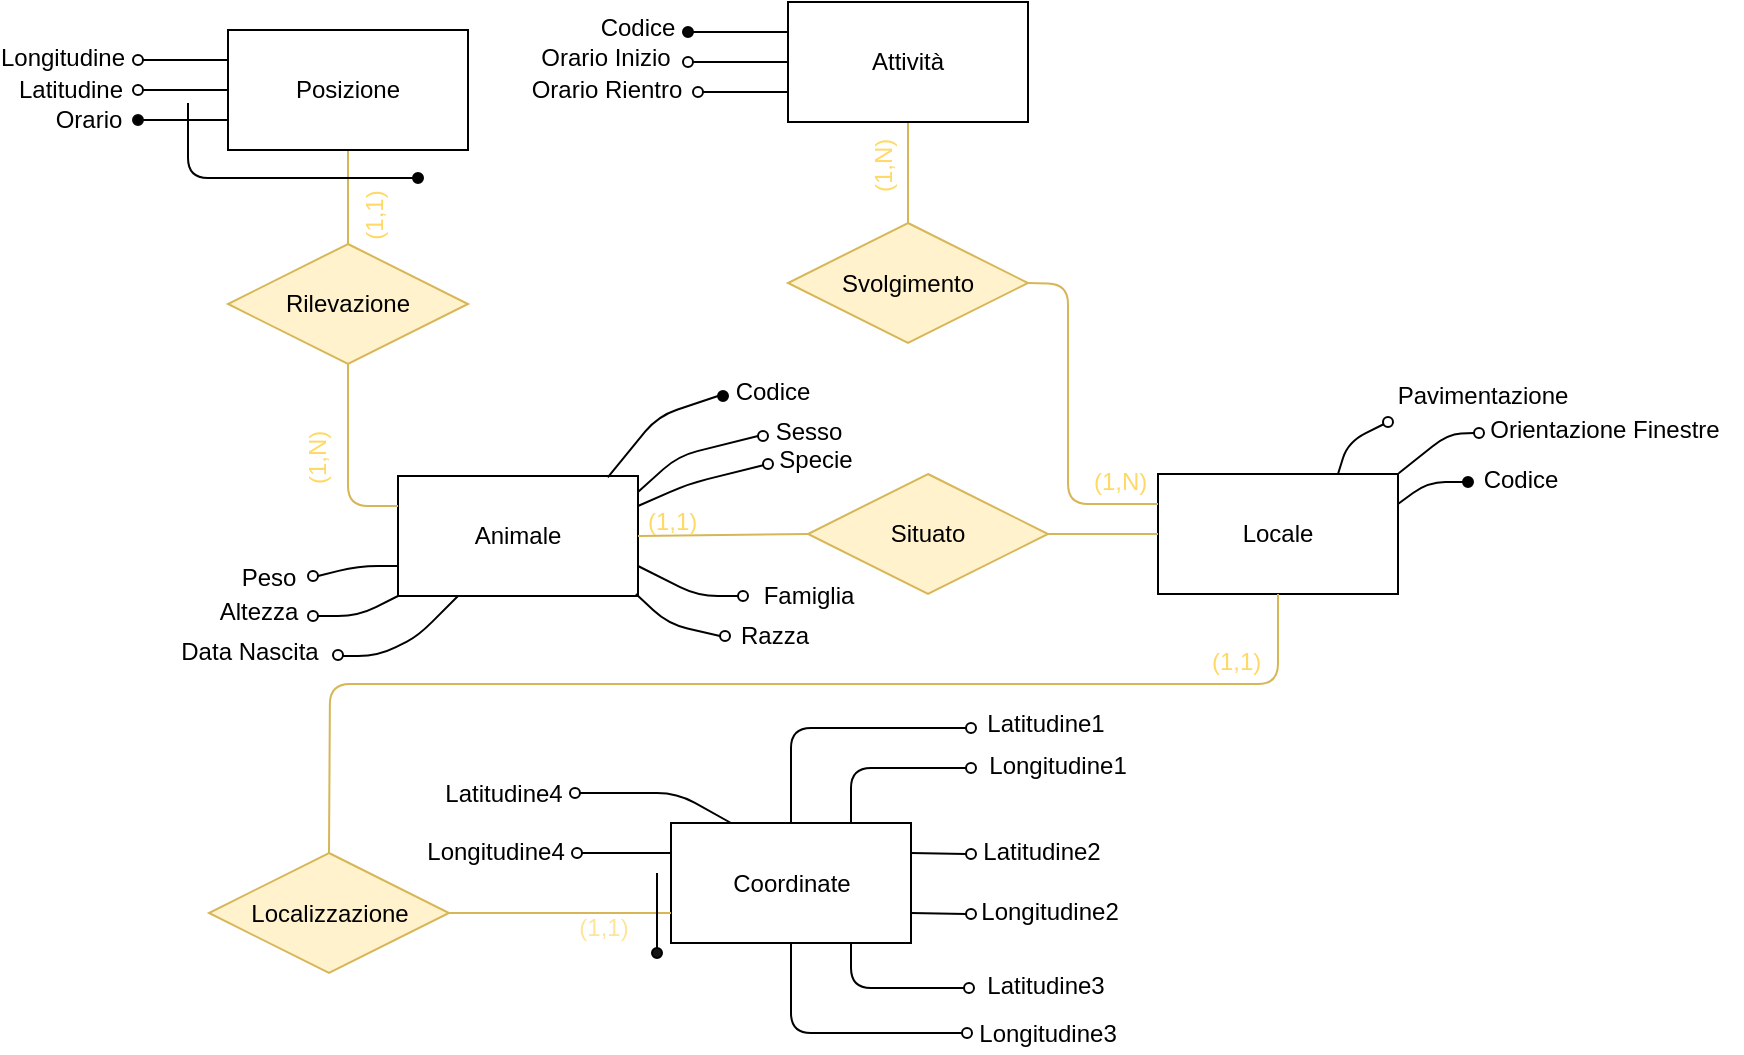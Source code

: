 <mxfile version="12.1.0" type="device" pages="1"><diagram id="N286xA00aJkE12AmxvrS" name="Page-1"><mxGraphModel dx="6730" dy="3113" grid="1" gridSize="10" guides="1" tooltips="1" connect="1" arrows="1" fold="1" page="1" pageScale="1" pageWidth="1169" pageHeight="827" math="0" shadow="0"><root><mxCell id="0"/><mxCell id="1" parent="0"/><mxCell id="lcgIWPVXvWlQj9wDEpkj-25" value="&lt;font style=&quot;font-size: 12px&quot;&gt;Sesso&lt;/font&gt;" style="text;html=1;strokeColor=none;fillColor=none;align=center;verticalAlign=middle;whiteSpace=wrap;rounded=0;" parent="1" vertex="1"><mxGeometry x="592.5" y="1165" width="45" height="20" as="geometry"/></mxCell><mxCell id="lcgIWPVXvWlQj9wDEpkj-40" value="&lt;font style=&quot;font-size: 12px&quot;&gt;Peso&lt;/font&gt;" style="text;html=1;strokeColor=none;fillColor=none;align=center;verticalAlign=middle;whiteSpace=wrap;rounded=0;" parent="1" vertex="1"><mxGeometry x="323" y="1238" width="45" height="20" as="geometry"/></mxCell><mxCell id="Yu1iAKXQhkWqBQkgz5I7-1" value="Animale&lt;br&gt;" style="rounded=0;whiteSpace=wrap;html=1;" parent="1" vertex="1"><mxGeometry x="410" y="1197" width="120" height="60" as="geometry"/></mxCell><mxCell id="Yu1iAKXQhkWqBQkgz5I7-13" value="" style="endArrow=none;html=1;exitX=1;exitY=0.5;exitDx=0;exitDy=0;fillColor=#fff2cc;strokeColor=#d6b656;entryX=0;entryY=0.5;entryDx=0;entryDy=0;" parent="1" source="Yu1iAKXQhkWqBQkgz5I7-1" target="Yu1iAKXQhkWqBQkgz5I7-25" edge="1"><mxGeometry width="50" height="50" relative="1" as="geometry"><mxPoint x="530" y="1257" as="sourcePoint"/><mxPoint x="610" y="1227" as="targetPoint"/></mxGeometry></mxCell><mxCell id="Yu1iAKXQhkWqBQkgz5I7-25" value="Situato" style="rhombus;whiteSpace=wrap;html=1;fillColor=#fff2cc;strokeColor=#d6b656;" parent="1" vertex="1"><mxGeometry x="615" y="1196" width="120" height="60" as="geometry"/></mxCell><mxCell id="Yu1iAKXQhkWqBQkgz5I7-27" value="Locale" style="rounded=0;whiteSpace=wrap;html=1;" parent="1" vertex="1"><mxGeometry x="790" y="1196" width="120" height="60" as="geometry"/></mxCell><mxCell id="Yu1iAKXQhkWqBQkgz5I7-94" value="Svolgimento" style="rhombus;whiteSpace=wrap;html=1;strokeColor=#d6b656;fillColor=#fff2cc;" parent="1" vertex="1"><mxGeometry x="605" y="1070.5" width="120" height="60" as="geometry"/></mxCell><mxCell id="Yu1iAKXQhkWqBQkgz5I7-95" value="Rilevazione" style="rhombus;whiteSpace=wrap;html=1;strokeColor=#d6b656;fillColor=#fff2cc;" parent="1" vertex="1"><mxGeometry x="325" y="1081" width="120" height="60" as="geometry"/></mxCell><mxCell id="Yu1iAKXQhkWqBQkgz5I7-96" value="" style="endArrow=none;html=1;entryX=0.5;entryY=1;entryDx=0;entryDy=0;fillColor=#fff2cc;strokeColor=#d6b656;exitX=0.5;exitY=0;exitDx=0;exitDy=0;" parent="1" source="Yu1iAKXQhkWqBQkgz5I7-94" edge="1"><mxGeometry width="50" height="50" relative="1" as="geometry"><mxPoint x="665" y="1045" as="sourcePoint"/><mxPoint x="665" y="965" as="targetPoint"/></mxGeometry></mxCell><mxCell id="Yu1iAKXQhkWqBQkgz5I7-97" value="" style="endArrow=none;html=1;entryX=0.5;entryY=1;entryDx=0;entryDy=0;fillColor=#fff2cc;strokeColor=#d6b656;exitX=0.5;exitY=0;exitDx=0;exitDy=0;" parent="1" source="Yu1iAKXQhkWqBQkgz5I7-95" target="Yu1iAKXQhkWqBQkgz5I7-98" edge="1"><mxGeometry width="50" height="50" relative="1" as="geometry"><mxPoint x="386" y="1108" as="sourcePoint"/><mxPoint x="385" y="957" as="targetPoint"/></mxGeometry></mxCell><mxCell id="Yu1iAKXQhkWqBQkgz5I7-98" value="Posizione" style="rounded=0;whiteSpace=wrap;html=1;" parent="1" vertex="1"><mxGeometry x="325" y="974" width="120" height="60" as="geometry"/></mxCell><mxCell id="Yu1iAKXQhkWqBQkgz5I7-99" value="Attività" style="rounded=0;whiteSpace=wrap;html=1;" parent="1" vertex="1"><mxGeometry x="605" y="960" width="120" height="60" as="geometry"/></mxCell><mxCell id="lcgIWPVXvWlQj9wDEpkj-18" value="" style="endArrow=none;html=1;exitX=0.874;exitY=0.011;exitDx=0;exitDy=0;exitPerimeter=0;" parent="1" source="Yu1iAKXQhkWqBQkgz5I7-1" edge="1"><mxGeometry width="50" height="50" relative="1" as="geometry"><mxPoint x="510" y="1197" as="sourcePoint"/><mxPoint x="570" y="1157" as="targetPoint"/><Array as="points"><mxPoint x="540" y="1167"/></Array></mxGeometry></mxCell><mxCell id="lcgIWPVXvWlQj9wDEpkj-19" value="" style="ellipse;whiteSpace=wrap;html=1;aspect=fixed;fillColor=#000000;" parent="1" vertex="1"><mxGeometry x="570" y="1154.5" width="5" height="5" as="geometry"/></mxCell><mxCell id="lcgIWPVXvWlQj9wDEpkj-20" value="&lt;font style=&quot;font-size: 12px&quot;&gt;Codice&lt;/font&gt;" style="text;html=1;strokeColor=none;fillColor=none;align=center;verticalAlign=middle;whiteSpace=wrap;rounded=0;" parent="1" vertex="1"><mxGeometry x="575" y="1144.5" width="45" height="20" as="geometry"/></mxCell><mxCell id="lcgIWPVXvWlQj9wDEpkj-21" value="" style="endArrow=none;html=1;exitX=1;exitY=0.133;exitDx=0;exitDy=0;exitPerimeter=0;" parent="1" source="Yu1iAKXQhkWqBQkgz5I7-1" edge="1"><mxGeometry width="50" height="50" relative="1" as="geometry"><mxPoint x="530" y="1217" as="sourcePoint"/><mxPoint x="590" y="1177" as="targetPoint"/><Array as="points"><mxPoint x="550" y="1187"/></Array></mxGeometry></mxCell><mxCell id="lcgIWPVXvWlQj9wDEpkj-22" value="" style="ellipse;whiteSpace=wrap;html=1;aspect=fixed;" parent="1" vertex="1"><mxGeometry x="590.0" y="1174.5" width="5" height="5" as="geometry"/></mxCell><mxCell id="lcgIWPVXvWlQj9wDEpkj-26" value="" style="endArrow=none;html=1;exitX=1;exitY=0.75;exitDx=0;exitDy=0;" parent="1" source="Yu1iAKXQhkWqBQkgz5I7-1" edge="1"><mxGeometry width="50" height="50" relative="1" as="geometry"><mxPoint x="530" y="1287" as="sourcePoint"/><mxPoint x="580" y="1257" as="targetPoint"/><Array as="points"><mxPoint x="560" y="1257"/></Array></mxGeometry></mxCell><mxCell id="lcgIWPVXvWlQj9wDEpkj-27" value="" style="ellipse;whiteSpace=wrap;html=1;aspect=fixed;" parent="1" vertex="1"><mxGeometry x="580.0" y="1254.5" width="5" height="5" as="geometry"/></mxCell><mxCell id="lcgIWPVXvWlQj9wDEpkj-28" value="&lt;font style=&quot;font-size: 12px&quot;&gt;Famiglia&lt;/font&gt;" style="text;html=1;strokeColor=none;fillColor=none;align=center;verticalAlign=middle;whiteSpace=wrap;rounded=0;" parent="1" vertex="1"><mxGeometry x="592.5" y="1247" width="45" height="20" as="geometry"/></mxCell><mxCell id="lcgIWPVXvWlQj9wDEpkj-29" value="" style="endArrow=none;html=1;exitX=0;exitY=0.5;exitDx=0;exitDy=0;" parent="1" source="omtuFhqRoq-IjV9SDQyE-6" edge="1"><mxGeometry width="50" height="50" relative="1" as="geometry"><mxPoint x="573.5" y="1277" as="sourcePoint"/><mxPoint x="529" y="1256" as="targetPoint"/><Array as="points"><mxPoint x="545" y="1271"/></Array></mxGeometry></mxCell><mxCell id="lcgIWPVXvWlQj9wDEpkj-31" value="&lt;font style=&quot;font-size: 12px&quot;&gt;Razza&lt;/font&gt;" style="text;html=1;strokeColor=none;fillColor=none;align=center;verticalAlign=middle;whiteSpace=wrap;rounded=0;" parent="1" vertex="1"><mxGeometry x="576" y="1266.5" width="45" height="20" as="geometry"/></mxCell><mxCell id="lcgIWPVXvWlQj9wDEpkj-32" value="" style="endArrow=none;html=1;entryX=0.25;entryY=1;entryDx=0;entryDy=0;" parent="1" target="Yu1iAKXQhkWqBQkgz5I7-1" edge="1"><mxGeometry width="50" height="50" relative="1" as="geometry"><mxPoint x="380" y="1287" as="sourcePoint"/><mxPoint x="450" y="1257" as="targetPoint"/><Array as="points"><mxPoint x="400" y="1287"/><mxPoint x="420" y="1277"/></Array></mxGeometry></mxCell><mxCell id="lcgIWPVXvWlQj9wDEpkj-33" value="" style="ellipse;whiteSpace=wrap;html=1;aspect=fixed;" parent="1" vertex="1"><mxGeometry x="377.5" y="1284" width="5" height="5" as="geometry"/></mxCell><mxCell id="lcgIWPVXvWlQj9wDEpkj-34" value="&lt;font style=&quot;font-size: 12px&quot;&gt;Data Nascita&lt;/font&gt;" style="text;html=1;strokeColor=none;fillColor=none;align=center;verticalAlign=middle;whiteSpace=wrap;rounded=0;" parent="1" vertex="1"><mxGeometry x="297" y="1275" width="78" height="20" as="geometry"/></mxCell><mxCell id="lcgIWPVXvWlQj9wDEpkj-35" value="" style="endArrow=none;html=1;" parent="1" target="Yu1iAKXQhkWqBQkgz5I7-1" edge="1"><mxGeometry width="50" height="50" relative="1" as="geometry"><mxPoint x="370" y="1267" as="sourcePoint"/><mxPoint x="430" y="1237" as="targetPoint"/><Array as="points"><mxPoint x="390" y="1267"/></Array></mxGeometry></mxCell><mxCell id="lcgIWPVXvWlQj9wDEpkj-36" value="" style="ellipse;whiteSpace=wrap;html=1;aspect=fixed;" parent="1" vertex="1"><mxGeometry x="365.0" y="1264.5" width="5" height="5" as="geometry"/></mxCell><mxCell id="lcgIWPVXvWlQj9wDEpkj-37" value="&lt;font style=&quot;font-size: 12px&quot;&gt;Altezza&lt;/font&gt;" style="text;html=1;strokeColor=none;fillColor=none;align=center;verticalAlign=middle;whiteSpace=wrap;rounded=0;" parent="1" vertex="1"><mxGeometry x="317.5" y="1254.5" width="45" height="20" as="geometry"/></mxCell><mxCell id="lcgIWPVXvWlQj9wDEpkj-38" value="" style="endArrow=none;html=1;entryX=0;entryY=0.75;entryDx=0;entryDy=0;" parent="1" target="Yu1iAKXQhkWqBQkgz5I7-1" edge="1"><mxGeometry width="50" height="50" relative="1" as="geometry"><mxPoint x="370" y="1247" as="sourcePoint"/><mxPoint x="430" y="1237" as="targetPoint"/><Array as="points"><mxPoint x="390" y="1242"/></Array></mxGeometry></mxCell><mxCell id="lcgIWPVXvWlQj9wDEpkj-39" value="" style="ellipse;whiteSpace=wrap;html=1;aspect=fixed;" parent="1" vertex="1"><mxGeometry x="365.0" y="1244.5" width="5" height="5" as="geometry"/></mxCell><mxCell id="lcgIWPVXvWlQj9wDEpkj-84" value="&lt;font style=&quot;font-size: 12px&quot;&gt;Codice&lt;/font&gt;" style="text;html=1;strokeColor=none;fillColor=none;align=center;verticalAlign=middle;whiteSpace=wrap;rounded=0;" parent="1" vertex="1"><mxGeometry x="948.5" y="1188.5" width="45" height="20" as="geometry"/></mxCell><mxCell id="lcgIWPVXvWlQj9wDEpkj-102" value="" style="ellipse;whiteSpace=wrap;html=1;aspect=fixed;" parent="1" vertex="1"><mxGeometry x="948.0" y="1173" width="5" height="5" as="geometry"/></mxCell><mxCell id="lcgIWPVXvWlQj9wDEpkj-103" value="&lt;font style=&quot;font-size: 12px&quot;&gt;Orientazione Finestre&lt;/font&gt;" style="text;html=1;strokeColor=none;fillColor=none;align=center;verticalAlign=middle;whiteSpace=wrap;rounded=0;" parent="1" vertex="1"><mxGeometry x="945" y="1163.5" width="137" height="20" as="geometry"/></mxCell><mxCell id="lcgIWPVXvWlQj9wDEpkj-105" value="&lt;font style=&quot;font-size: 12px&quot;&gt;Pavimentazione&lt;/font&gt;" style="text;html=1;strokeColor=none;fillColor=none;align=center;verticalAlign=middle;whiteSpace=wrap;rounded=0;" parent="1" vertex="1"><mxGeometry x="929.5" y="1147" width="45" height="20" as="geometry"/></mxCell><mxCell id="Jm9o6r41oGmRNSxybvqg-206" value="" style="endArrow=none;html=1;entryX=0;entryY=0.25;entryDx=0;entryDy=0;" parent="1" source="tpmajVjIQGdeKV2Z3qNu-2" target="Yu1iAKXQhkWqBQkgz5I7-98" edge="1"><mxGeometry width="50" height="50" relative="1" as="geometry"><mxPoint x="280" y="989.0" as="sourcePoint"/><mxPoint x="325" y="964" as="targetPoint"/></mxGeometry></mxCell><mxCell id="Jm9o6r41oGmRNSxybvqg-207" value="" style="endArrow=none;html=1;" parent="1" source="tpmajVjIQGdeKV2Z3qNu-3" edge="1"><mxGeometry width="50" height="50" relative="1" as="geometry"><mxPoint x="280" y="1004.0" as="sourcePoint"/><mxPoint x="325" y="1004" as="targetPoint"/></mxGeometry></mxCell><mxCell id="Jm9o6r41oGmRNSxybvqg-209" value="" style="endArrow=none;html=1;entryX=0;entryY=0.75;entryDx=0;entryDy=0;" parent="1" source="jepXnJmce8L1VkRJNo3c-26" target="Yu1iAKXQhkWqBQkgz5I7-98" edge="1"><mxGeometry width="50" height="50" relative="1" as="geometry"><mxPoint x="280" y="1019" as="sourcePoint"/><mxPoint x="325" y="1014" as="targetPoint"/></mxGeometry></mxCell><mxCell id="Jm9o6r41oGmRNSxybvqg-216" value="" style="endArrow=none;html=1;" parent="1" source="zom-mO-vnvJxJidYGtsn-53" edge="1"><mxGeometry width="50" height="50" relative="1" as="geometry"><mxPoint x="420" y="1048" as="sourcePoint"/><mxPoint x="305" y="1010.5" as="targetPoint"/><Array as="points"><mxPoint x="305" y="1048"/></Array></mxGeometry></mxCell><mxCell id="Jm9o6r41oGmRNSxybvqg-218" value="" style="endArrow=none;html=1;entryX=0;entryY=0.25;entryDx=0;entryDy=0;" parent="1" source="Jm9o6r41oGmRNSxybvqg-221" target="Yu1iAKXQhkWqBQkgz5I7-99" edge="1"><mxGeometry width="50" height="50" relative="1" as="geometry"><mxPoint x="555" y="975" as="sourcePoint"/><mxPoint x="605" y="960" as="targetPoint"/></mxGeometry></mxCell><mxCell id="Jm9o6r41oGmRNSxybvqg-219" value="" style="endArrow=none;html=1;entryX=0;entryY=0.5;entryDx=0;entryDy=0;" parent="1" source="Jm9o6r41oGmRNSxybvqg-222" target="Yu1iAKXQhkWqBQkgz5I7-99" edge="1"><mxGeometry width="50" height="50" relative="1" as="geometry"><mxPoint x="555" y="990" as="sourcePoint"/><mxPoint x="565" y="1020" as="targetPoint"/></mxGeometry></mxCell><mxCell id="Jm9o6r41oGmRNSxybvqg-220" value="" style="endArrow=none;html=1;entryX=0;entryY=0.75;entryDx=0;entryDy=0;" parent="1" source="rpBS0vO4V83yXM3en2gu-6" target="Yu1iAKXQhkWqBQkgz5I7-99" edge="1"><mxGeometry width="50" height="50" relative="1" as="geometry"><mxPoint x="560" y="1005" as="sourcePoint"/><mxPoint x="565" y="1020" as="targetPoint"/><Array as="points"><mxPoint x="580" y="1005"/></Array></mxGeometry></mxCell><mxCell id="Jm9o6r41oGmRNSxybvqg-221" value="" style="ellipse;whiteSpace=wrap;html=1;aspect=fixed;fillColor=#080808;" parent="1" vertex="1"><mxGeometry x="552.5" y="972.5" width="5" height="5" as="geometry"/></mxCell><mxCell id="Jm9o6r41oGmRNSxybvqg-222" value="" style="ellipse;whiteSpace=wrap;html=1;aspect=fixed;fillColor=none;" parent="1" vertex="1"><mxGeometry x="552.5" y="987.5" width="5" height="5" as="geometry"/></mxCell><mxCell id="Jm9o6r41oGmRNSxybvqg-224" value="Codice" style="text;html=1;strokeColor=none;fillColor=none;align=center;verticalAlign=middle;whiteSpace=wrap;rounded=0;" parent="1" vertex="1"><mxGeometry x="510" y="962.5" width="40" height="20" as="geometry"/></mxCell><mxCell id="Jm9o6r41oGmRNSxybvqg-225" value="Orario Inizio" style="text;html=1;strokeColor=none;fillColor=none;align=center;verticalAlign=middle;whiteSpace=wrap;rounded=0;" parent="1" vertex="1"><mxGeometry x="475" y="978" width="78" height="20" as="geometry"/></mxCell><mxCell id="Jm9o6r41oGmRNSxybvqg-226" value="Orario Rientro" style="text;html=1;strokeColor=none;fillColor=none;align=center;verticalAlign=middle;whiteSpace=wrap;rounded=0;" parent="1" vertex="1"><mxGeometry x="472" y="994" width="85" height="20" as="geometry"/></mxCell><mxCell id="lZLJIxHPjuC8n5wMZLHl-18" value="(1,1)" style="text;html=1;resizable=0;points=[];autosize=1;align=left;verticalAlign=top;spacingTop=-4;fontColor=#FFD966;" parent="1" vertex="1"><mxGeometry x="533" y="1210" width="40" height="20" as="geometry"/></mxCell><mxCell id="lZLJIxHPjuC8n5wMZLHl-121" value="(1,N)" style="text;html=1;resizable=0;points=[];autosize=1;align=left;verticalAlign=top;spacingTop=-4;rotation=-90;fontColor=#FFD966;" parent="1" vertex="1"><mxGeometry x="350" y="1173" width="40" height="20" as="geometry"/></mxCell><mxCell id="lZLJIxHPjuC8n5wMZLHl-122" value="(1,1)" style="text;html=1;align=center;verticalAlign=middle;whiteSpace=wrap;rounded=0;rotation=-90;labelBorderColor=none;labelBackgroundColor=none;fontColor=#FFD966;" parent="1" vertex="1"><mxGeometry x="378" y="1056.5" width="40" height="20" as="geometry"/></mxCell><mxCell id="lZLJIxHPjuC8n5wMZLHl-124" value="(1,N)" style="text;html=1;resizable=0;points=[];autosize=1;align=left;verticalAlign=top;spacingTop=-4;rotation=-90;fontColor=#FFD966;" parent="1" vertex="1"><mxGeometry x="632.5" y="1027.5" width="40" height="20" as="geometry"/></mxCell><mxCell id="omtuFhqRoq-IjV9SDQyE-6" value="" style="ellipse;whiteSpace=wrap;html=1;aspect=fixed;" parent="1" vertex="1"><mxGeometry x="571.0" y="1274.5" width="5" height="5" as="geometry"/></mxCell><mxCell id="zom-mO-vnvJxJidYGtsn-35" value="" style="endArrow=none;html=1;exitX=1;exitY=0.25;exitDx=0;exitDy=0;" parent="1" source="Yu1iAKXQhkWqBQkgz5I7-27" target="zom-mO-vnvJxJidYGtsn-37" edge="1"><mxGeometry width="50" height="50" relative="1" as="geometry"><mxPoint x="935" y="1230" as="sourcePoint"/><mxPoint x="945" y="1200" as="targetPoint"/><Array as="points"><mxPoint x="925" y="1200"/></Array></mxGeometry></mxCell><mxCell id="zom-mO-vnvJxJidYGtsn-37" value="" style="ellipse;whiteSpace=wrap;html=1;aspect=fixed;fillColor=#000000;" parent="1" vertex="1"><mxGeometry x="942.5" y="1197.5" width="5" height="5" as="geometry"/></mxCell><mxCell id="zom-mO-vnvJxJidYGtsn-38" value="" style="endArrow=none;html=1;exitX=0.75;exitY=0;exitDx=0;exitDy=0;" parent="1" source="Yu1iAKXQhkWqBQkgz5I7-27" target="zom-mO-vnvJxJidYGtsn-39" edge="1"><mxGeometry width="50" height="50" relative="1" as="geometry"><mxPoint x="855" y="1180" as="sourcePoint"/><mxPoint x="905" y="1170" as="targetPoint"/><Array as="points"><mxPoint x="885" y="1180"/></Array></mxGeometry></mxCell><mxCell id="zom-mO-vnvJxJidYGtsn-39" value="" style="ellipse;whiteSpace=wrap;html=1;aspect=fixed;" parent="1" vertex="1"><mxGeometry x="902.5" y="1167.5" width="5" height="5" as="geometry"/></mxCell><mxCell id="zom-mO-vnvJxJidYGtsn-40" value="" style="endArrow=none;html=1;exitX=1.003;exitY=-0.007;exitDx=0;exitDy=0;exitPerimeter=0;entryX=0;entryY=0.5;entryDx=0;entryDy=0;" parent="1" source="Yu1iAKXQhkWqBQkgz5I7-27" target="lcgIWPVXvWlQj9wDEpkj-102" edge="1"><mxGeometry width="50" height="50" relative="1" as="geometry"><mxPoint x="965" y="1330" as="sourcePoint"/><mxPoint x="925" y="1180" as="targetPoint"/><Array as="points"><mxPoint x="935" y="1176"/></Array></mxGeometry></mxCell><mxCell id="zom-mO-vnvJxJidYGtsn-53" value="" style="ellipse;whiteSpace=wrap;html=1;aspect=fixed;fillColor=#000000;" parent="1" vertex="1"><mxGeometry x="417.5" y="1045.5" width="5" height="5" as="geometry"/></mxCell><mxCell id="1iHg9NwbfmoomTsqQBr0-1" value="" style="endArrow=none;html=1;exitX=1;exitY=0.25;exitDx=0;exitDy=0;" parent="1" source="Yu1iAKXQhkWqBQkgz5I7-1" target="1iHg9NwbfmoomTsqQBr0-2" edge="1"><mxGeometry width="50" height="50" relative="1" as="geometry"><mxPoint x="645" y="1211" as="sourcePoint"/><mxPoint x="595" y="1191" as="targetPoint"/><Array as="points"><mxPoint x="555" y="1201"/></Array></mxGeometry></mxCell><mxCell id="1iHg9NwbfmoomTsqQBr0-2" value="" style="ellipse;whiteSpace=wrap;html=1;aspect=fixed;" parent="1" vertex="1"><mxGeometry x="592.5" y="1188.5" width="5" height="5" as="geometry"/></mxCell><mxCell id="1iHg9NwbfmoomTsqQBr0-3" value="Specie" style="text;html=1;strokeColor=none;fillColor=none;align=center;verticalAlign=middle;whiteSpace=wrap;rounded=0;" parent="1" vertex="1"><mxGeometry x="598.5" y="1178.5" width="40" height="20" as="geometry"/></mxCell><mxCell id="jepXnJmce8L1VkRJNo3c-26" value="" style="ellipse;whiteSpace=wrap;html=1;aspect=fixed;fillColor=#000000;strokeColor=#080808;" parent="1" vertex="1"><mxGeometry x="277.5" y="1016.5" width="5" height="5" as="geometry"/></mxCell><mxCell id="rpBS0vO4V83yXM3en2gu-6" value="" style="ellipse;whiteSpace=wrap;html=1;aspect=fixed;" parent="1" vertex="1"><mxGeometry x="557.5" y="1002.5" width="5" height="5" as="geometry"/></mxCell><mxCell id="OHIbap_DLzFB4q_u1Uzm-1" value="Coordinate" style="rounded=0;whiteSpace=wrap;html=1;" parent="1" vertex="1"><mxGeometry x="546.5" y="1370.5" width="120" height="60" as="geometry"/></mxCell><mxCell id="OHIbap_DLzFB4q_u1Uzm-2" value="" style="endArrow=none;html=1;exitX=0.75;exitY=0;exitDx=0;exitDy=0;" parent="1" source="OHIbap_DLzFB4q_u1Uzm-1" target="OHIbap_DLzFB4q_u1Uzm-5" edge="1"><mxGeometry width="50" height="50" relative="1" as="geometry"><mxPoint x="586.5" y="1363" as="sourcePoint"/><mxPoint x="696.5" y="1343" as="targetPoint"/><Array as="points"><mxPoint x="636.5" y="1343"/></Array></mxGeometry></mxCell><mxCell id="OHIbap_DLzFB4q_u1Uzm-3" value="" style="endArrow=none;html=1;exitX=1;exitY=0.25;exitDx=0;exitDy=0;" parent="1" source="OHIbap_DLzFB4q_u1Uzm-1" target="OHIbap_DLzFB4q_u1Uzm-10" edge="1"><mxGeometry width="50" height="50" relative="1" as="geometry"><mxPoint x="726.5" y="1413" as="sourcePoint"/><mxPoint x="696.5" y="1386" as="targetPoint"/></mxGeometry></mxCell><mxCell id="OHIbap_DLzFB4q_u1Uzm-4" value="" style="endArrow=none;html=1;exitX=1;exitY=0.75;exitDx=0;exitDy=0;" parent="1" source="OHIbap_DLzFB4q_u1Uzm-1" target="OHIbap_DLzFB4q_u1Uzm-13" edge="1"><mxGeometry width="50" height="50" relative="1" as="geometry"><mxPoint x="746.5" y="1463" as="sourcePoint"/><mxPoint x="696.5" y="1416" as="targetPoint"/></mxGeometry></mxCell><mxCell id="OHIbap_DLzFB4q_u1Uzm-5" value="" style="ellipse;whiteSpace=wrap;html=1;aspect=fixed;fillColor=none;" parent="1" vertex="1"><mxGeometry x="694" y="1340.5" width="5" height="5" as="geometry"/></mxCell><mxCell id="OHIbap_DLzFB4q_u1Uzm-6" value="" style="endArrow=none;html=1;exitX=0.5;exitY=0;exitDx=0;exitDy=0;" parent="1" source="OHIbap_DLzFB4q_u1Uzm-1" target="OHIbap_DLzFB4q_u1Uzm-7" edge="1"><mxGeometry width="50" height="50" relative="1" as="geometry"><mxPoint x="586.5" y="1333" as="sourcePoint"/><mxPoint x="696.5" y="1323" as="targetPoint"/><Array as="points"><mxPoint x="606.5" y="1323"/></Array></mxGeometry></mxCell><mxCell id="OHIbap_DLzFB4q_u1Uzm-7" value="" style="ellipse;whiteSpace=wrap;html=1;aspect=fixed;fillColor=none;" parent="1" vertex="1"><mxGeometry x="694" y="1320.5" width="5" height="5" as="geometry"/></mxCell><mxCell id="OHIbap_DLzFB4q_u1Uzm-8" value="Latitudine1" style="text;html=1;strokeColor=none;fillColor=none;align=center;verticalAlign=middle;whiteSpace=wrap;rounded=0;" parent="1" vertex="1"><mxGeometry x="713.5" y="1311" width="40" height="20" as="geometry"/></mxCell><mxCell id="OHIbap_DLzFB4q_u1Uzm-9" value="Longitudine1" style="text;html=1;strokeColor=none;fillColor=none;align=center;verticalAlign=middle;whiteSpace=wrap;rounded=0;" parent="1" vertex="1"><mxGeometry x="719.5" y="1332" width="40" height="20" as="geometry"/></mxCell><mxCell id="OHIbap_DLzFB4q_u1Uzm-10" value="" style="ellipse;whiteSpace=wrap;html=1;aspect=fixed;fillColor=none;" parent="1" vertex="1"><mxGeometry x="694" y="1383.5" width="5" height="5" as="geometry"/></mxCell><mxCell id="OHIbap_DLzFB4q_u1Uzm-11" value="Latitudine2" style="text;html=1;strokeColor=none;fillColor=none;align=center;verticalAlign=middle;whiteSpace=wrap;rounded=0;" parent="1" vertex="1"><mxGeometry x="711.5" y="1373.5" width="40" height="23" as="geometry"/></mxCell><mxCell id="OHIbap_DLzFB4q_u1Uzm-12" value="Longitudine2" style="text;html=1;strokeColor=none;fillColor=none;align=center;verticalAlign=middle;whiteSpace=wrap;rounded=0;" parent="1" vertex="1"><mxGeometry x="715.5" y="1404.5" width="40" height="21" as="geometry"/></mxCell><mxCell id="OHIbap_DLzFB4q_u1Uzm-13" value="" style="ellipse;whiteSpace=wrap;html=1;aspect=fixed;fillColor=none;" parent="1" vertex="1"><mxGeometry x="694" y="1413.5" width="5" height="5" as="geometry"/></mxCell><mxCell id="OHIbap_DLzFB4q_u1Uzm-17" value="" style="endArrow=none;html=1;entryX=0.75;entryY=1;entryDx=0;entryDy=0;" parent="1" source="OHIbap_DLzFB4q_u1Uzm-18" target="OHIbap_DLzFB4q_u1Uzm-1" edge="1"><mxGeometry width="50" height="50" relative="1" as="geometry"><mxPoint x="696.5" y="1453" as="sourcePoint"/><mxPoint x="626.5" y="1463" as="targetPoint"/><Array as="points"><mxPoint x="636.5" y="1453"/></Array></mxGeometry></mxCell><mxCell id="OHIbap_DLzFB4q_u1Uzm-18" value="" style="ellipse;whiteSpace=wrap;html=1;aspect=fixed;fillColor=none;" parent="1" vertex="1"><mxGeometry x="693.0" y="1450.5" width="5" height="5" as="geometry"/></mxCell><mxCell id="OHIbap_DLzFB4q_u1Uzm-19" value="Latitudine3" style="text;html=1;strokeColor=none;fillColor=none;align=center;verticalAlign=middle;whiteSpace=wrap;rounded=0;" parent="1" vertex="1"><mxGeometry x="713.5" y="1442" width="40" height="20" as="geometry"/></mxCell><mxCell id="OHIbap_DLzFB4q_u1Uzm-20" value="" style="endArrow=none;html=1;strokeColor=#000000;entryX=0.5;entryY=1;entryDx=0;entryDy=0;" parent="1" source="OHIbap_DLzFB4q_u1Uzm-21" target="OHIbap_DLzFB4q_u1Uzm-1" edge="1"><mxGeometry width="50" height="50" relative="1" as="geometry"><mxPoint x="689.5" y="1475.5" as="sourcePoint"/><mxPoint x="549.5" y="1425.5" as="targetPoint"/><Array as="points"><mxPoint x="606.5" y="1475.5"/></Array></mxGeometry></mxCell><mxCell id="OHIbap_DLzFB4q_u1Uzm-21" value="" style="ellipse;whiteSpace=wrap;html=1;aspect=fixed;" parent="1" vertex="1"><mxGeometry x="692" y="1473" width="5" height="5" as="geometry"/></mxCell><mxCell id="OHIbap_DLzFB4q_u1Uzm-22" value="Longitudine3" style="text;html=1;strokeColor=none;fillColor=none;align=center;verticalAlign=middle;whiteSpace=wrap;rounded=0;" parent="1" vertex="1"><mxGeometry x="714.5" y="1465.5" width="40" height="20" as="geometry"/></mxCell><mxCell id="OHIbap_DLzFB4q_u1Uzm-25" value="" style="endArrow=none;html=1;strokeColor=#000000;exitX=0.25;exitY=0;exitDx=0;exitDy=0;" parent="1" source="OHIbap_DLzFB4q_u1Uzm-1" target="OHIbap_DLzFB4q_u1Uzm-29" edge="1"><mxGeometry width="50" height="50" relative="1" as="geometry"><mxPoint x="519.5" y="1315.5" as="sourcePoint"/><mxPoint x="498.5" y="1355.5" as="targetPoint"/><Array as="points"><mxPoint x="549.5" y="1355.5"/></Array></mxGeometry></mxCell><mxCell id="OHIbap_DLzFB4q_u1Uzm-27" value="Latitudine4" style="text;html=1;strokeColor=none;fillColor=none;align=center;verticalAlign=middle;whiteSpace=wrap;rounded=0;" parent="1" vertex="1"><mxGeometry x="442.5" y="1345.5" width="40" height="20" as="geometry"/></mxCell><mxCell id="OHIbap_DLzFB4q_u1Uzm-28" value="" style="endArrow=none;html=1;strokeColor=#000000;entryX=0;entryY=0.25;entryDx=0;entryDy=0;" parent="1" source="OHIbap_DLzFB4q_u1Uzm-32" target="OHIbap_DLzFB4q_u1Uzm-1" edge="1"><mxGeometry width="50" height="50" relative="1" as="geometry"><mxPoint x="499.5" y="1385.5" as="sourcePoint"/><mxPoint x="529.5" y="1375.5" as="targetPoint"/></mxGeometry></mxCell><mxCell id="OHIbap_DLzFB4q_u1Uzm-29" value="" style="ellipse;whiteSpace=wrap;html=1;aspect=fixed;fillColor=none;" parent="1" vertex="1"><mxGeometry x="496" y="1353" width="5" height="5" as="geometry"/></mxCell><mxCell id="OHIbap_DLzFB4q_u1Uzm-32" value="" style="ellipse;whiteSpace=wrap;html=1;aspect=fixed;fillColor=none;" parent="1" vertex="1"><mxGeometry x="497" y="1383" width="5" height="5" as="geometry"/></mxCell><mxCell id="OHIbap_DLzFB4q_u1Uzm-33" value="Longitudine4" style="text;html=1;strokeColor=none;fillColor=none;align=center;verticalAlign=middle;whiteSpace=wrap;rounded=0;" parent="1" vertex="1"><mxGeometry x="438.5" y="1375" width="40" height="20" as="geometry"/></mxCell><mxCell id="OHIbap_DLzFB4q_u1Uzm-36" value="Localizzazione" style="rhombus;whiteSpace=wrap;html=1;strokeColor=#d6b656;fillColor=#fff2cc;" parent="1" vertex="1"><mxGeometry x="315.5" y="1385.5" width="120" height="60" as="geometry"/></mxCell><mxCell id="OHIbap_DLzFB4q_u1Uzm-37" value="" style="endArrow=none;html=1;strokeColor=#d6b656;exitX=1;exitY=0.5;exitDx=0;exitDy=0;entryX=0;entryY=0.75;entryDx=0;entryDy=0;fillColor=#fff2cc;" parent="1" source="OHIbap_DLzFB4q_u1Uzm-36" target="OHIbap_DLzFB4q_u1Uzm-1" edge="1"><mxGeometry width="50" height="50" relative="1" as="geometry"><mxPoint x="509.5" y="1495.5" as="sourcePoint"/><mxPoint x="559.5" y="1445.5" as="targetPoint"/></mxGeometry></mxCell><mxCell id="OHIbap_DLzFB4q_u1Uzm-39" value="&lt;font color=&quot;#ffe599&quot;&gt;(1,1)&lt;/font&gt;" style="text;html=1;strokeColor=none;fillColor=none;align=center;verticalAlign=middle;whiteSpace=wrap;rounded=0;" parent="1" vertex="1"><mxGeometry x="493" y="1413" width="40" height="20" as="geometry"/></mxCell><mxCell id="OHIbap_DLzFB4q_u1Uzm-41" value="" style="endArrow=none;html=1;strokeColor=#000000;" parent="1" source="OHIbap_DLzFB4q_u1Uzm-42" edge="1"><mxGeometry width="50" height="50" relative="1" as="geometry"><mxPoint x="539.5" y="1435.5" as="sourcePoint"/><mxPoint x="539.5" y="1395.5" as="targetPoint"/></mxGeometry></mxCell><mxCell id="OHIbap_DLzFB4q_u1Uzm-42" value="" style="ellipse;whiteSpace=wrap;html=1;aspect=fixed;fillColor=#141414;" parent="1" vertex="1"><mxGeometry x="537" y="1433" width="5" height="5" as="geometry"/></mxCell><mxCell id="tpmajVjIQGdeKV2Z3qNu-2" value="" style="ellipse;whiteSpace=wrap;html=1;aspect=fixed;" parent="1" vertex="1"><mxGeometry x="277.5" y="986.5" width="5" height="5" as="geometry"/></mxCell><mxCell id="tpmajVjIQGdeKV2Z3qNu-3" value="" style="ellipse;whiteSpace=wrap;html=1;aspect=fixed;" parent="1" vertex="1"><mxGeometry x="277.5" y="1001.5" width="5" height="5" as="geometry"/></mxCell><mxCell id="tpmajVjIQGdeKV2Z3qNu-4" value="&lt;font style=&quot;font-size: 12px&quot;&gt;Orario&lt;/font&gt;" style="text;html=1;strokeColor=none;fillColor=none;align=center;verticalAlign=middle;whiteSpace=wrap;rounded=0;" parent="1" vertex="1"><mxGeometry x="232.5" y="1009" width="45" height="20" as="geometry"/></mxCell><mxCell id="tpmajVjIQGdeKV2Z3qNu-5" value="Latitudine" style="text;html=1;strokeColor=none;fillColor=none;align=center;verticalAlign=middle;whiteSpace=wrap;rounded=0;" parent="1" vertex="1"><mxGeometry x="224" y="994" width="45" height="20" as="geometry"/></mxCell><mxCell id="tpmajVjIQGdeKV2Z3qNu-8" value="&lt;font style=&quot;font-size: 12px&quot;&gt;Longitudine&lt;/font&gt;" style="text;html=1;strokeColor=none;fillColor=none;align=center;verticalAlign=middle;whiteSpace=wrap;rounded=0;" parent="1" vertex="1"><mxGeometry x="220" y="977.5" width="45" height="20" as="geometry"/></mxCell><mxCell id="tpmajVjIQGdeKV2Z3qNu-10" value="" style="endArrow=none;html=1;exitX=1;exitY=0.5;exitDx=0;exitDy=0;entryX=0;entryY=0.5;entryDx=0;entryDy=0;fillColor=#fff2cc;strokeColor=#d6b656;" parent="1" source="Yu1iAKXQhkWqBQkgz5I7-25" target="Yu1iAKXQhkWqBQkgz5I7-27" edge="1"><mxGeometry width="50" height="50" relative="1" as="geometry"><mxPoint x="925" y="1421" as="sourcePoint"/><mxPoint x="975" y="1371" as="targetPoint"/></mxGeometry></mxCell><mxCell id="tpmajVjIQGdeKV2Z3qNu-13" value="" style="endArrow=none;html=1;exitX=0;exitY=0.25;exitDx=0;exitDy=0;entryX=1;entryY=0.5;entryDx=0;entryDy=0;fillColor=#fff2cc;strokeColor=#d6b656;" parent="1" source="Yu1iAKXQhkWqBQkgz5I7-27" target="Yu1iAKXQhkWqBQkgz5I7-94" edge="1"><mxGeometry width="50" height="50" relative="1" as="geometry"><mxPoint x="735" y="1181" as="sourcePoint"/><mxPoint x="785" y="1131" as="targetPoint"/><Array as="points"><mxPoint x="745" y="1211"/><mxPoint x="745" y="1101"/></Array></mxGeometry></mxCell><mxCell id="tpmajVjIQGdeKV2Z3qNu-15" value="" style="endArrow=none;html=1;entryX=0.5;entryY=1;entryDx=0;entryDy=0;exitX=0.5;exitY=0;exitDx=0;exitDy=0;fillColor=#fff2cc;strokeColor=#d6b656;" parent="1" source="OHIbap_DLzFB4q_u1Uzm-36" target="Yu1iAKXQhkWqBQkgz5I7-27" edge="1"><mxGeometry width="50" height="50" relative="1" as="geometry"><mxPoint x="945" y="1351" as="sourcePoint"/><mxPoint x="995" y="1301" as="targetPoint"/><Array as="points"><mxPoint x="376" y="1301"/><mxPoint x="850" y="1301"/></Array></mxGeometry></mxCell><mxCell id="tpmajVjIQGdeKV2Z3qNu-16" value="(1,1)" style="text;html=1;resizable=0;points=[];autosize=1;align=left;verticalAlign=top;spacingTop=-4;fontColor=#FFD966;" parent="1" vertex="1"><mxGeometry x="815" y="1279.5" width="40" height="20" as="geometry"/></mxCell><mxCell id="tpmajVjIQGdeKV2Z3qNu-17" value="(1,N)" style="text;html=1;resizable=0;points=[];autosize=1;align=left;verticalAlign=top;spacingTop=-4;fontColor=#FFD966;" parent="1" vertex="1"><mxGeometry x="755.5" y="1190" width="40" height="20" as="geometry"/></mxCell><mxCell id="tpmajVjIQGdeKV2Z3qNu-18" value="" style="endArrow=none;html=1;entryX=0.5;entryY=1;entryDx=0;entryDy=0;exitX=0;exitY=0.25;exitDx=0;exitDy=0;fillColor=#fff2cc;strokeColor=#d6b656;" parent="1" source="Yu1iAKXQhkWqBQkgz5I7-1" target="Yu1iAKXQhkWqBQkgz5I7-95" edge="1"><mxGeometry width="50" height="50" relative="1" as="geometry"><mxPoint x="355" y="1221" as="sourcePoint"/><mxPoint x="405" y="1171" as="targetPoint"/><Array as="points"><mxPoint x="385" y="1212"/></Array></mxGeometry></mxCell></root></mxGraphModel></diagram></mxfile>